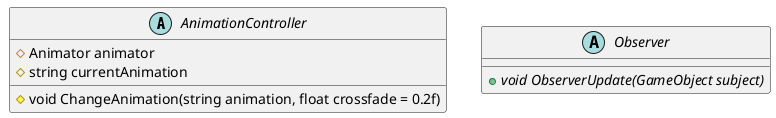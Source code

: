 // @startuml ee

abstract AnimationController {
    # Animator animator
    # string currentAnimation

    # void ChangeAnimation(string animation, float crossfade = 0.2f)
}

abstract Observer {
    + {abstract} void ObserverUpdate(GameObject subject)
}